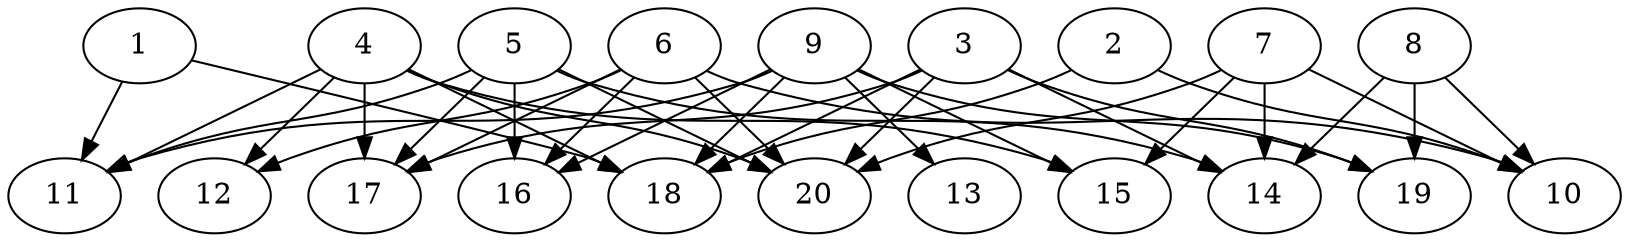 // DAG automatically generated by daggen at Wed Jul 24 21:26:16 2019
// ./daggen --dot -n 20 --ccr 0.4 --fat 0.8 --regular 0.5 --density 0.5 --mindata 5242880 --maxdata 52428800 
digraph G {
  1 [size="61678080", alpha="0.16", expect_size="24671232"] 
  1 -> 11 [size ="24671232"]
  1 -> 18 [size ="24671232"]
  2 [size="86999040", alpha="0.13", expect_size="34799616"] 
  2 -> 10 [size ="34799616"]
  2 -> 18 [size ="34799616"]
  3 [size="114255360", alpha="0.03", expect_size="45702144"] 
  3 -> 14 [size ="45702144"]
  3 -> 17 [size ="45702144"]
  3 -> 18 [size ="45702144"]
  3 -> 19 [size ="45702144"]
  3 -> 20 [size ="45702144"]
  4 [size="43130880", alpha="0.15", expect_size="17252352"] 
  4 -> 11 [size ="17252352"]
  4 -> 12 [size ="17252352"]
  4 -> 15 [size ="17252352"]
  4 -> 17 [size ="17252352"]
  4 -> 18 [size ="17252352"]
  4 -> 20 [size ="17252352"]
  5 [size="130183680", alpha="0.11", expect_size="52073472"] 
  5 -> 11 [size ="52073472"]
  5 -> 14 [size ="52073472"]
  5 -> 16 [size ="52073472"]
  5 -> 17 [size ="52073472"]
  5 -> 20 [size ="52073472"]
  6 [size="22535680", alpha="0.12", expect_size="9014272"] 
  6 -> 10 [size ="9014272"]
  6 -> 12 [size ="9014272"]
  6 -> 16 [size ="9014272"]
  6 -> 17 [size ="9014272"]
  6 -> 20 [size ="9014272"]
  7 [size="18301440", alpha="0.01", expect_size="7320576"] 
  7 -> 10 [size ="7320576"]
  7 -> 14 [size ="7320576"]
  7 -> 15 [size ="7320576"]
  7 -> 20 [size ="7320576"]
  8 [size="109739520", alpha="0.01", expect_size="43895808"] 
  8 -> 10 [size ="43895808"]
  8 -> 14 [size ="43895808"]
  8 -> 19 [size ="43895808"]
  9 [size="49213440", alpha="0.13", expect_size="19685376"] 
  9 -> 11 [size ="19685376"]
  9 -> 13 [size ="19685376"]
  9 -> 15 [size ="19685376"]
  9 -> 16 [size ="19685376"]
  9 -> 18 [size ="19685376"]
  9 -> 19 [size ="19685376"]
  10 [size="50626560", alpha="0.03", expect_size="20250624"] 
  11 [size="48133120", alpha="0.19", expect_size="19253248"] 
  12 [size="24163840", alpha="0.05", expect_size="9665536"] 
  13 [size="98478080", alpha="0.19", expect_size="39391232"] 
  14 [size="113656320", alpha="0.10", expect_size="45462528"] 
  15 [size="84974080", alpha="0.02", expect_size="33989632"] 
  16 [size="34022400", alpha="0.07", expect_size="13608960"] 
  17 [size="104468480", alpha="0.10", expect_size="41787392"] 
  18 [size="110817280", alpha="0.09", expect_size="44326912"] 
  19 [size="114795520", alpha="0.10", expect_size="45918208"] 
  20 [size="75555840", alpha="0.04", expect_size="30222336"] 
}
